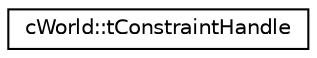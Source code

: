 digraph "Graphical Class Hierarchy"
{
 // LATEX_PDF_SIZE
  edge [fontname="Helvetica",fontsize="10",labelfontname="Helvetica",labelfontsize="10"];
  node [fontname="Helvetica",fontsize="10",shape=record];
  rankdir="LR";
  Node0 [label="cWorld::tConstraintHandle",height=0.2,width=0.4,color="black", fillcolor="white", style="filled",URL="$structc_world_1_1t_constraint_handle.html",tooltip=" "];
}
